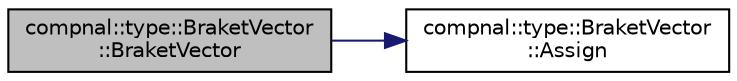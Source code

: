 digraph "compnal::type::BraketVector::BraketVector"
{
 // INTERACTIVE_SVG=YES
 // LATEX_PDF_SIZE
  edge [fontname="Helvetica",fontsize="10",labelfontname="Helvetica",labelfontsize="10"];
  node [fontname="Helvetica",fontsize="10",shape=record];
  rankdir="LR";
  Node1 [label="compnal::type::BraketVector\l::BraketVector",height=0.2,width=0.4,color="black", fillcolor="grey75", style="filled", fontcolor="black",tooltip="Constructor of BraketVector class."];
  Node1 -> Node2 [color="midnightblue",fontsize="10",style="solid",fontname="Helvetica"];
  Node2 [label="compnal::type::BraketVector\l::Assign",height=0.2,width=0.4,color="black", fillcolor="white", style="filled",URL="$d6/dfd/classcompnal_1_1type_1_1_braket_vector.html#ad5d0d469065d6ee4b821e567941efe2e",tooltip="Assign BraketVector."];
}

